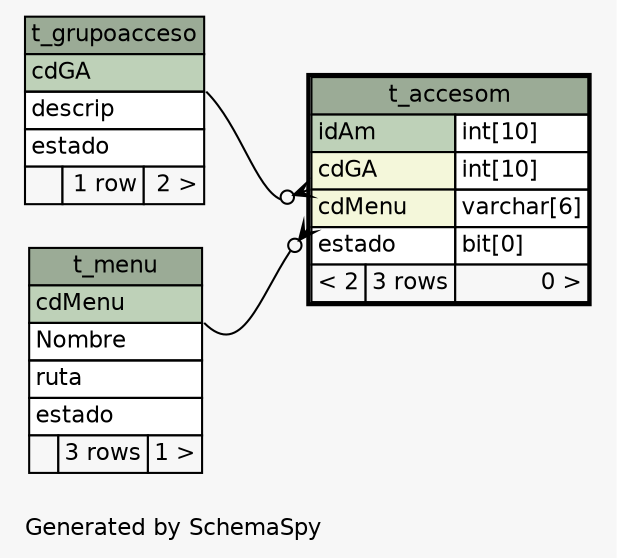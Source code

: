// dot null on Windows 7 6.1
// SchemaSpy rev 590
digraph "oneDegreeRelationshipsDiagram" {
  graph [
    rankdir="RL"
    bgcolor="#f7f7f7"
    label="\nGenerated by SchemaSpy"
    labeljust="l"
    nodesep="0.18"
    ranksep="0.46"
    fontname="Helvetica"
    fontsize="11"
  ];
  node [
    fontname="Helvetica"
    fontsize="11"
    shape="plaintext"
  ];
  edge [
    arrowsize="0.8"
  ];
  "t_accesom":"cdGA":sw -> "t_grupoacceso":"cdGA":se [arrowhead=none dir=back arrowtail=crowodot];
  "t_accesom":"cdMenu":sw -> "t_menu":"cdMenu":se [arrowhead=none dir=back arrowtail=crowodot];
  "t_accesom" [
    label=<
    <TABLE BORDER="2" CELLBORDER="1" CELLSPACING="0" BGCOLOR="#ffffff">
      <TR><TD COLSPAN="3" BGCOLOR="#9bab96" ALIGN="CENTER">t_accesom</TD></TR>
      <TR><TD PORT="idAm" COLSPAN="2" BGCOLOR="#bed1b8" ALIGN="LEFT">idAm</TD><TD PORT="idAm.type" ALIGN="LEFT">int[10]</TD></TR>
      <TR><TD PORT="cdGA" COLSPAN="2" BGCOLOR="#f4f7da" ALIGN="LEFT">cdGA</TD><TD PORT="cdGA.type" ALIGN="LEFT">int[10]</TD></TR>
      <TR><TD PORT="cdMenu" COLSPAN="2" BGCOLOR="#f4f7da" ALIGN="LEFT">cdMenu</TD><TD PORT="cdMenu.type" ALIGN="LEFT">varchar[6]</TD></TR>
      <TR><TD PORT="estado" COLSPAN="2" ALIGN="LEFT">estado</TD><TD PORT="estado.type" ALIGN="LEFT">bit[0]</TD></TR>
      <TR><TD ALIGN="LEFT" BGCOLOR="#f7f7f7">&lt; 2</TD><TD ALIGN="RIGHT" BGCOLOR="#f7f7f7">3 rows</TD><TD ALIGN="RIGHT" BGCOLOR="#f7f7f7">0 &gt;</TD></TR>
    </TABLE>>
    URL="t_accesom.html"
    tooltip="t_accesom"
  ];
  "t_grupoacceso" [
    label=<
    <TABLE BORDER="0" CELLBORDER="1" CELLSPACING="0" BGCOLOR="#ffffff">
      <TR><TD COLSPAN="3" BGCOLOR="#9bab96" ALIGN="CENTER">t_grupoacceso</TD></TR>
      <TR><TD PORT="cdGA" COLSPAN="3" BGCOLOR="#bed1b8" ALIGN="LEFT">cdGA</TD></TR>
      <TR><TD PORT="descrip" COLSPAN="3" ALIGN="LEFT">descrip</TD></TR>
      <TR><TD PORT="estado" COLSPAN="3" ALIGN="LEFT">estado</TD></TR>
      <TR><TD ALIGN="LEFT" BGCOLOR="#f7f7f7">  </TD><TD ALIGN="RIGHT" BGCOLOR="#f7f7f7">1 row</TD><TD ALIGN="RIGHT" BGCOLOR="#f7f7f7">2 &gt;</TD></TR>
    </TABLE>>
    URL="t_grupoacceso.html"
    tooltip="t_grupoacceso"
  ];
  "t_menu" [
    label=<
    <TABLE BORDER="0" CELLBORDER="1" CELLSPACING="0" BGCOLOR="#ffffff">
      <TR><TD COLSPAN="3" BGCOLOR="#9bab96" ALIGN="CENTER">t_menu</TD></TR>
      <TR><TD PORT="cdMenu" COLSPAN="3" BGCOLOR="#bed1b8" ALIGN="LEFT">cdMenu</TD></TR>
      <TR><TD PORT="Nombre" COLSPAN="3" ALIGN="LEFT">Nombre</TD></TR>
      <TR><TD PORT="ruta" COLSPAN="3" ALIGN="LEFT">ruta</TD></TR>
      <TR><TD PORT="estado" COLSPAN="3" ALIGN="LEFT">estado</TD></TR>
      <TR><TD ALIGN="LEFT" BGCOLOR="#f7f7f7">  </TD><TD ALIGN="RIGHT" BGCOLOR="#f7f7f7">3 rows</TD><TD ALIGN="RIGHT" BGCOLOR="#f7f7f7">1 &gt;</TD></TR>
    </TABLE>>
    URL="t_menu.html"
    tooltip="t_menu"
  ];
}
